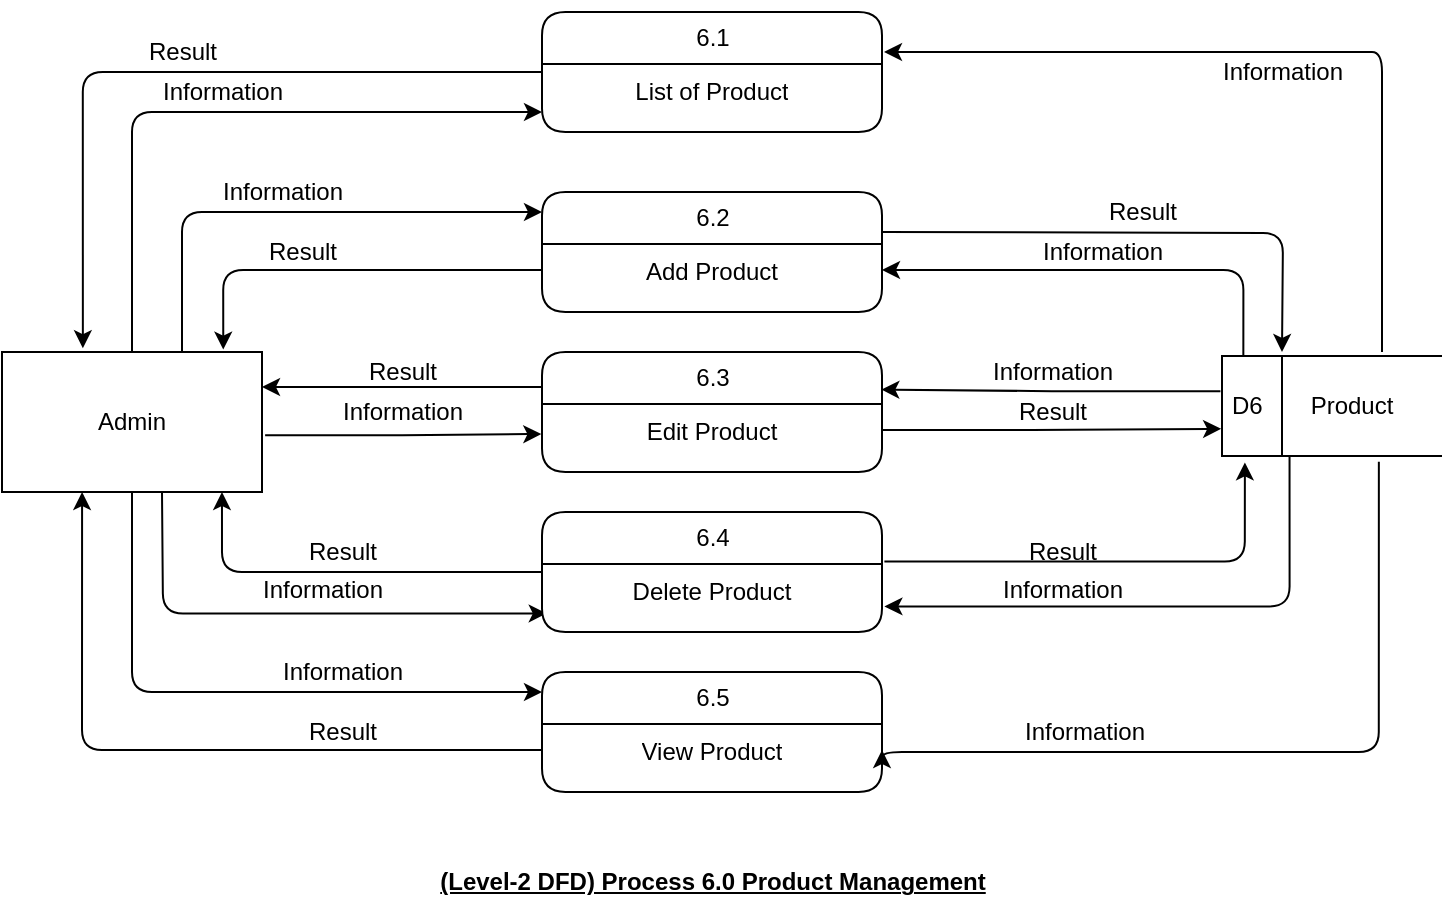 <mxfile version="15.2.7" type="device"><diagram id="R2P4qzbzp6_nHOtpJ_cJ" name="Page-1"><mxGraphModel dx="768" dy="474" grid="1" gridSize="10" guides="1" tooltips="1" connect="1" arrows="1" fold="1" page="1" pageScale="1" pageWidth="1100" pageHeight="850" math="0" shadow="0"><root><mxCell id="0"/><mxCell id="1" parent="0"/><mxCell id="2DTaBt75SUimM77BuOz8-2" value="Information" style="edgeStyle=orthogonalEdgeStyle;rounded=0;sketch=0;orthogonalLoop=1;jettySize=auto;entryX=-0.002;entryY=0.577;entryDx=0;entryDy=0;exitX=1.012;exitY=0.594;exitDx=0;exitDy=0;exitPerimeter=0;entryPerimeter=0;labelBackgroundColor=none;verticalAlign=middle;html=1;horizontal=1;labelPosition=center;verticalLabelPosition=middle;align=center;spacingLeft=0;jumpStyle=none;shadow=0;startSize=2;fontColor=#000000;fontFamily=Helvetica;fontSize=12;" parent="1" source="2DTaBt75SUimM77BuOz8-11" target="2DTaBt75SUimM77BuOz8-17" edge="1"><mxGeometry x="-0.004" y="11" relative="1" as="geometry"><mxPoint as="offset"/></mxGeometry></mxCell><mxCell id="2DTaBt75SUimM77BuOz8-3" value="Result" style="edgeStyle=orthogonalEdgeStyle;rounded=1;sketch=0;orthogonalLoop=1;jettySize=auto;html=1;entryX=0.311;entryY=-0.027;entryDx=0;entryDy=0;entryPerimeter=0;labelBackgroundColor=none;fontColor=#000000;fontFamily=Helvetica;fontSize=12;" parent="1" source="2DTaBt75SUimM77BuOz8-4" target="2DTaBt75SUimM77BuOz8-11" edge="1"><mxGeometry x="-0.021" y="-10" relative="1" as="geometry"><mxPoint as="offset"/></mxGeometry></mxCell><mxCell id="2DTaBt75SUimM77BuOz8-4" value="6.1" style="swimlane;html=1;fontStyle=0;childLayout=stackLayout;horizontal=1;startSize=26;horizontalStack=0;resizeParent=1;resizeLast=0;collapsible=1;marginBottom=0;swimlaneFillColor=#ffffff;align=center;rounded=1;shadow=0;comic=0;labelBackgroundColor=none;strokeWidth=1;fontFamily=Helvetica;fontSize=12;fontColor=#000000;" parent="1" vertex="1"><mxGeometry x="360" y="40" width="170" height="60" as="geometry"/></mxCell><mxCell id="2DTaBt75SUimM77BuOz8-5" value="&lt;font style=&quot;font-size: 12px;&quot;&gt;&lt;span style=&quot;font-size: 12px;&quot;&gt;List of Product&lt;/span&gt;&lt;/font&gt;" style="text;html=1;strokeColor=none;fillColor=none;spacingLeft=4;spacingRight=4;whiteSpace=wrap;overflow=hidden;rotatable=0;points=[[0,0.5],[1,0.5]];portConstraint=eastwest;fontColor=#000000;align=center;fontFamily=Helvetica;fontSize=12;" parent="2DTaBt75SUimM77BuOz8-4" vertex="1"><mxGeometry y="26" width="170" height="26" as="geometry"/></mxCell><mxCell id="2DTaBt75SUimM77BuOz8-6" value="&lt;p class=&quot;MsoNormal&quot; style=&quot;font-size: 12px;&quot;&gt;&lt;font style=&quot;font-size: 12px;&quot;&gt;&lt;span style=&quot;font-size: 12px;&quot;&gt;&lt;b style=&quot;font-size: 12px;&quot;&gt;&lt;u style=&quot;font-size: 12px;&quot;&gt;(Level-2 DFD) Process 6.0 Product Management&lt;/u&gt;&lt;/b&gt;&lt;/span&gt;&lt;/font&gt;&lt;br style=&quot;font-size: 12px;&quot;&gt;&lt;/p&gt;" style="text;html=1;align=center;verticalAlign=middle;resizable=0;points=[];autosize=1;strokeColor=none;fontColor=#000000;fontFamily=Helvetica;fontSize=12;" parent="1" vertex="1"><mxGeometry x="300" y="455" width="290" height="40" as="geometry"/></mxCell><mxCell id="2DTaBt75SUimM77BuOz8-7" value="Information" style="edgeStyle=orthogonalEdgeStyle;curved=0;rounded=1;sketch=0;orthogonalLoop=1;jettySize=auto;html=1;entryX=0.014;entryY=0.951;entryDx=0;entryDy=0;entryPerimeter=0;labelBackgroundColor=none;fontColor=#000000;fontFamily=Helvetica;fontSize=12;" parent="1" target="2DTaBt75SUimM77BuOz8-20" edge="1"><mxGeometry x="0.112" y="12" relative="1" as="geometry"><mxPoint x="170" y="280" as="sourcePoint"/><mxPoint as="offset"/></mxGeometry></mxCell><mxCell id="2DTaBt75SUimM77BuOz8-8" value="Information" style="edgeStyle=orthogonalEdgeStyle;curved=0;rounded=1;sketch=0;orthogonalLoop=1;jettySize=auto;html=1;labelBackgroundColor=none;fontColor=#000000;fontFamily=Helvetica;fontSize=12;" parent="1" source="2DTaBt75SUimM77BuOz8-11" edge="1"><mxGeometry x="0.344" y="10" relative="1" as="geometry"><mxPoint x="360" y="380" as="targetPoint"/><Array as="points"><mxPoint x="155" y="380"/><mxPoint x="360" y="380"/></Array><mxPoint as="offset"/></mxGeometry></mxCell><mxCell id="2DTaBt75SUimM77BuOz8-9" value="Information" style="edgeStyle=orthogonalEdgeStyle;rounded=1;sketch=0;orthogonalLoop=1;jettySize=auto;html=1;labelBackgroundColor=none;fontColor=#000000;fontFamily=Helvetica;fontSize=12;" parent="1" edge="1"><mxGeometry x="0.015" y="10" relative="1" as="geometry"><mxPoint x="360" y="90" as="targetPoint"/><Array as="points"><mxPoint x="155" y="90"/><mxPoint x="360" y="90"/></Array><mxPoint x="155" y="210.0" as="sourcePoint"/><mxPoint as="offset"/></mxGeometry></mxCell><mxCell id="2DTaBt75SUimM77BuOz8-10" value="Information" style="edgeStyle=orthogonalEdgeStyle;jumpStyle=none;orthogonalLoop=1;jettySize=auto;html=1;entryX=0;entryY=0.167;entryDx=0;entryDy=0;entryPerimeter=0;shadow=0;labelBackgroundColor=none;rounded=1;fontColor=#000000;fontFamily=Helvetica;fontSize=12;" parent="1" source="2DTaBt75SUimM77BuOz8-11" target="2DTaBt75SUimM77BuOz8-13" edge="1"><mxGeometry x="-0.04" y="10" relative="1" as="geometry"><Array as="points"><mxPoint x="180" y="140"/></Array><mxPoint as="offset"/></mxGeometry></mxCell><mxCell id="2DTaBt75SUimM77BuOz8-11" value="&lt;font style=&quot;font-size: 12px;&quot;&gt;Admin&lt;/font&gt;" style="rounded=0;whiteSpace=wrap;html=1;fontColor=#000000;fontFamily=Helvetica;fontSize=12;" parent="1" vertex="1"><mxGeometry x="90" y="210" width="130" height="70" as="geometry"/></mxCell><mxCell id="2DTaBt75SUimM77BuOz8-12" value="Result" style="edgeStyle=orthogonalEdgeStyle;curved=0;rounded=1;sketch=0;orthogonalLoop=1;jettySize=auto;html=1;labelBackgroundColor=none;fontColor=#000000;fontFamily=Helvetica;fontSize=12;" parent="1" edge="1"><mxGeometry y="10" relative="1" as="geometry"><mxPoint x="530" y="150" as="sourcePoint"/><mxPoint x="730" y="210" as="targetPoint"/><mxPoint as="offset"/></mxGeometry></mxCell><mxCell id="2DTaBt75SUimM77BuOz8-13" value="6.2" style="swimlane;html=1;fontStyle=0;childLayout=stackLayout;horizontal=1;startSize=26;horizontalStack=0;resizeParent=1;resizeLast=0;collapsible=1;marginBottom=0;swimlaneFillColor=#ffffff;align=center;rounded=1;shadow=0;comic=0;labelBackgroundColor=none;strokeWidth=1;fontFamily=Helvetica;fontSize=12;fontColor=#000000;" parent="1" vertex="1"><mxGeometry x="360" y="130" width="170" height="60" as="geometry"/></mxCell><mxCell id="2DTaBt75SUimM77BuOz8-14" value="&lt;span id=&quot;docs-internal-guid-f91e8f93-7fff-7fc4-d953-1c8a1edfba7c&quot; style=&quot;font-size: 12px;&quot;&gt;&lt;span style=&quot;font-size: 12px; background-color: transparent; vertical-align: baseline;&quot;&gt;Add&amp;nbsp;&lt;/span&gt;&lt;/span&gt;&lt;span style=&quot;font-size: 12px;&quot;&gt;Product&lt;/span&gt;" style="text;html=1;strokeColor=none;fillColor=none;spacingLeft=4;spacingRight=4;whiteSpace=wrap;overflow=hidden;rotatable=0;points=[[0,0.5],[1,0.5]];portConstraint=eastwest;fontColor=#000000;align=center;fontFamily=Helvetica;fontSize=12;" parent="2DTaBt75SUimM77BuOz8-13" vertex="1"><mxGeometry y="26" width="170" height="26" as="geometry"/></mxCell><mxCell id="2DTaBt75SUimM77BuOz8-15" value="Result" style="edgeStyle=orthogonalEdgeStyle;curved=0;rounded=1;sketch=0;orthogonalLoop=1;jettySize=auto;html=1;entryX=1;entryY=0.25;entryDx=0;entryDy=0;exitX=0;exitY=0.292;exitDx=0;exitDy=0;exitPerimeter=0;labelBackgroundColor=none;fontColor=#000000;fontFamily=Helvetica;fontSize=12;" parent="1" source="2DTaBt75SUimM77BuOz8-16" target="2DTaBt75SUimM77BuOz8-11" edge="1"><mxGeometry y="-8" relative="1" as="geometry"><mxPoint x="223" y="235" as="targetPoint"/><mxPoint as="offset"/></mxGeometry></mxCell><mxCell id="2DTaBt75SUimM77BuOz8-16" value="6.3" style="swimlane;html=1;fontStyle=0;childLayout=stackLayout;horizontal=1;startSize=26;horizontalStack=0;resizeParent=1;resizeLast=0;collapsible=1;marginBottom=0;swimlaneFillColor=#ffffff;align=center;rounded=1;shadow=0;comic=0;labelBackgroundColor=none;strokeWidth=1;fontFamily=Helvetica;fontSize=12;fontColor=#000000;" parent="1" vertex="1"><mxGeometry x="360" y="210" width="170" height="60" as="geometry"/></mxCell><mxCell id="2DTaBt75SUimM77BuOz8-17" value="&lt;span id=&quot;docs-internal-guid-7f49682c-7fff-a4d6-9a9d-0c810e85ffbc&quot; style=&quot;font-size: 12px;&quot;&gt;&lt;span style=&quot;font-size: 12px; background-color: transparent; vertical-align: baseline;&quot;&gt;Edit&amp;nbsp;&lt;/span&gt;&lt;/span&gt;&lt;span style=&quot;font-size: 12px;&quot;&gt;Product&lt;/span&gt;" style="text;html=1;strokeColor=none;fillColor=none;spacingLeft=4;spacingRight=4;whiteSpace=wrap;overflow=hidden;rotatable=0;points=[[0,0.5],[1,0.5]];portConstraint=eastwest;fontColor=#000000;align=center;fontFamily=Helvetica;fontSize=12;" parent="2DTaBt75SUimM77BuOz8-16" vertex="1"><mxGeometry y="26" width="170" height="26" as="geometry"/></mxCell><mxCell id="2DTaBt75SUimM77BuOz8-18" value="Result" style="edgeStyle=orthogonalEdgeStyle;curved=0;rounded=1;sketch=0;orthogonalLoop=1;jettySize=auto;html=1;entryX=0.846;entryY=1;entryDx=0;entryDy=0;entryPerimeter=0;labelBackgroundColor=none;fontColor=#000000;fontFamily=Helvetica;fontSize=12;" parent="1" source="2DTaBt75SUimM77BuOz8-19" target="2DTaBt75SUimM77BuOz8-11" edge="1"><mxGeometry y="-10" relative="1" as="geometry"><mxPoint as="offset"/></mxGeometry></mxCell><mxCell id="2DTaBt75SUimM77BuOz8-19" value="6.4" style="swimlane;html=1;fontStyle=0;childLayout=stackLayout;horizontal=1;startSize=26;horizontalStack=0;resizeParent=1;resizeLast=0;collapsible=1;marginBottom=0;swimlaneFillColor=#ffffff;align=center;rounded=1;shadow=0;comic=0;labelBackgroundColor=none;strokeWidth=1;fontFamily=Helvetica;fontSize=12;fontColor=#000000;" parent="1" vertex="1"><mxGeometry x="360" y="290" width="170" height="60" as="geometry"/></mxCell><mxCell id="2DTaBt75SUimM77BuOz8-20" value="&lt;span id=&quot;docs-internal-guid-ec00c497-7fff-d599-0a47-b24389822d92&quot; style=&quot;font-size: 12px;&quot;&gt;&lt;span style=&quot;font-size: 12px; background-color: transparent; vertical-align: baseline;&quot;&gt;Delete&amp;nbsp;&lt;/span&gt;&lt;/span&gt;&lt;span style=&quot;font-size: 12px;&quot;&gt;Product&lt;/span&gt;" style="text;html=1;strokeColor=none;fillColor=none;spacingLeft=4;spacingRight=4;whiteSpace=wrap;overflow=hidden;rotatable=0;points=[[0,0.5],[1,0.5]];portConstraint=eastwest;fontColor=#000000;align=center;fontFamily=Helvetica;fontSize=12;" parent="2DTaBt75SUimM77BuOz8-19" vertex="1"><mxGeometry y="26" width="170" height="26" as="geometry"/></mxCell><mxCell id="2DTaBt75SUimM77BuOz8-21" value="6.5" style="swimlane;html=1;fontStyle=0;childLayout=stackLayout;horizontal=1;startSize=26;horizontalStack=0;resizeParent=1;resizeLast=0;collapsible=1;marginBottom=0;swimlaneFillColor=#ffffff;align=center;rounded=1;shadow=0;comic=0;labelBackgroundColor=none;strokeWidth=1;fontFamily=Helvetica;fontSize=12;fontColor=#000000;" parent="1" vertex="1"><mxGeometry x="360" y="370" width="170" height="60" as="geometry"/></mxCell><mxCell id="2DTaBt75SUimM77BuOz8-22" value="&lt;span id=&quot;docs-internal-guid-54e838d1-7fff-f729-35b7-6f94d2176117&quot; style=&quot;font-size: 12px;&quot;&gt;&lt;span style=&quot;font-size: 12px; background-color: transparent; vertical-align: baseline;&quot;&gt;View&amp;nbsp;&lt;/span&gt;&lt;/span&gt;&lt;span style=&quot;font-size: 12px;&quot;&gt;Product&lt;/span&gt;" style="text;html=1;strokeColor=none;fillColor=none;spacingLeft=4;spacingRight=4;whiteSpace=wrap;overflow=hidden;rotatable=0;points=[[0,0.5],[1,0.5]];portConstraint=eastwest;fontColor=#000000;align=center;fontFamily=Helvetica;fontSize=12;" parent="2DTaBt75SUimM77BuOz8-21" vertex="1"><mxGeometry y="26" width="170" height="26" as="geometry"/></mxCell><mxCell id="2DTaBt75SUimM77BuOz8-23" value="&#10;&#10;&lt;span style=&quot;font-size: 12px; font-style: normal; font-weight: 400; letter-spacing: normal; text-align: center; text-indent: 0px; text-transform: none; word-spacing: 0px; display: inline; float: none;&quot;&gt;Information&lt;/span&gt;&#10;&#10;" style="edgeStyle=orthogonalEdgeStyle;curved=0;rounded=1;sketch=0;orthogonalLoop=1;jettySize=auto;html=1;entryX=1;entryY=0.5;entryDx=0;entryDy=0;exitX=0.097;exitY=0;exitDx=0;exitDy=0;exitPerimeter=0;labelBackgroundColor=none;fontColor=#000000;fontFamily=Helvetica;fontSize=12;" parent="1" source="2DTaBt75SUimM77BuOz8-27" target="2DTaBt75SUimM77BuOz8-14" edge="1"><mxGeometry x="0.017" y="-9" relative="1" as="geometry"><mxPoint x="710" y="200" as="sourcePoint"/><mxPoint as="offset"/></mxGeometry></mxCell><mxCell id="2DTaBt75SUimM77BuOz8-24" value="&#10;&#10;&lt;span style=&quot;font-size: 12px; font-style: normal; font-weight: 400; letter-spacing: normal; text-align: center; text-indent: 0px; text-transform: none; word-spacing: 0px; display: inline; float: none;&quot;&gt;Information&lt;/span&gt;&#10;&#10;" style="edgeStyle=orthogonalEdgeStyle;curved=0;rounded=1;sketch=0;orthogonalLoop=1;jettySize=auto;html=1;entryX=0.998;entryY=0.313;entryDx=0;entryDy=0;entryPerimeter=0;exitX=-0.007;exitY=0.352;exitDx=0;exitDy=0;exitPerimeter=0;labelBackgroundColor=none;fontColor=#000000;fontFamily=Helvetica;fontSize=12;" parent="1" source="2DTaBt75SUimM77BuOz8-27" target="2DTaBt75SUimM77BuOz8-16" edge="1"><mxGeometry x="-0.002" y="-9" relative="1" as="geometry"><mxPoint as="offset"/></mxGeometry></mxCell><mxCell id="2DTaBt75SUimM77BuOz8-25" value="&#10;&#10;&lt;span style=&quot;font-size: 12px; font-style: normal; font-weight: 400; letter-spacing: normal; text-align: center; text-indent: 0px; text-transform: none; word-spacing: 0px; display: inline; float: none;&quot;&gt;Information&lt;/span&gt;&#10;&#10;" style="edgeStyle=orthogonalEdgeStyle;curved=0;rounded=1;sketch=0;orthogonalLoop=1;jettySize=auto;html=1;entryX=1.007;entryY=0.815;entryDx=0;entryDy=0;entryPerimeter=0;exitX=0.307;exitY=0.993;exitDx=0;exitDy=0;exitPerimeter=0;labelBackgroundColor=none;fontColor=#000000;fontFamily=Helvetica;fontSize=12;" parent="1" source="2DTaBt75SUimM77BuOz8-27" target="2DTaBt75SUimM77BuOz8-20" edge="1"><mxGeometry x="0.361" y="-8" relative="1" as="geometry"><mxPoint as="offset"/></mxGeometry></mxCell><mxCell id="2DTaBt75SUimM77BuOz8-26" value="&#10;&#10;&lt;span style=&quot;font-size: 12px; font-style: normal; font-weight: 400; letter-spacing: normal; text-align: center; text-indent: 0px; text-transform: none; word-spacing: 0px; display: inline; float: none;&quot;&gt;Information&lt;/span&gt;&#10;&#10;" style="edgeStyle=orthogonalEdgeStyle;curved=0;rounded=1;sketch=0;orthogonalLoop=1;jettySize=auto;html=1;exitX=0.713;exitY=1.057;exitDx=0;exitDy=0;exitPerimeter=0;labelBackgroundColor=none;entryX=1;entryY=0.5;entryDx=0;entryDy=0;fontColor=#000000;fontFamily=Helvetica;fontSize=12;" parent="1" source="2DTaBt75SUimM77BuOz8-27" target="2DTaBt75SUimM77BuOz8-22" edge="1"><mxGeometry x="0.482" y="-10" relative="1" as="geometry"><mxPoint x="533" y="410" as="targetPoint"/><Array as="points"><mxPoint x="778" y="410"/><mxPoint x="530" y="410"/></Array><mxPoint as="offset"/></mxGeometry></mxCell><mxCell id="2DTaBt75SUimM77BuOz8-27" value="D6" style="html=1;dashed=0;whitespace=wrap;shape=mxgraph.dfd.dataStoreID;align=left;spacingLeft=3;points=[[0,0],[0.5,0],[1,0],[0,0.5],[1,0.5],[0,1],[0.5,1],[1,1]];fontColor=#000000;fontFamily=Helvetica;fontSize=12;" parent="1" vertex="1"><mxGeometry x="700" y="212" width="110" height="50" as="geometry"/></mxCell><mxCell id="2DTaBt75SUimM77BuOz8-28" value="&#10;&#10;&lt;span style=&quot;font-size: 12px; font-style: normal; font-weight: 400; letter-spacing: normal; text-align: center; text-indent: 0px; text-transform: none; word-spacing: 0px; display: inline; float: none;&quot;&gt;Information&lt;/span&gt;&#10;&#10;" style="edgeStyle=orthogonalEdgeStyle;curved=0;rounded=1;sketch=0;orthogonalLoop=1;jettySize=auto;html=1;labelBackgroundColor=none;fontColor=#000000;fontFamily=Helvetica;fontSize=12;" parent="1" edge="1"><mxGeometry x="0.003" y="10" relative="1" as="geometry"><mxPoint x="780" y="210" as="sourcePoint"/><mxPoint x="531" y="60" as="targetPoint"/><Array as="points"><mxPoint x="770" y="60"/><mxPoint x="530" y="60"/></Array><mxPoint as="offset"/></mxGeometry></mxCell><mxCell id="2DTaBt75SUimM77BuOz8-29" value="Product" style="text;html=1;strokeColor=none;fillColor=none;align=center;verticalAlign=middle;whiteSpace=wrap;rounded=0;fontColor=#000000;fontFamily=Helvetica;fontSize=12;" parent="1" vertex="1"><mxGeometry x="740" y="227" width="50" height="20" as="geometry"/></mxCell><mxCell id="2DTaBt75SUimM77BuOz8-30" value="Result" style="edgeStyle=orthogonalEdgeStyle;curved=0;rounded=1;sketch=0;orthogonalLoop=1;jettySize=auto;html=1;entryX=-0.004;entryY=0.728;entryDx=0;entryDy=0;entryPerimeter=0;labelBackgroundColor=none;fontColor=#000000;fontFamily=Helvetica;fontSize=12;" parent="1" source="2DTaBt75SUimM77BuOz8-17" target="2DTaBt75SUimM77BuOz8-27" edge="1"><mxGeometry x="0.006" y="8" relative="1" as="geometry"><mxPoint as="offset"/></mxGeometry></mxCell><mxCell id="2DTaBt75SUimM77BuOz8-31" value="Result" style="edgeStyle=orthogonalEdgeStyle;curved=0;rounded=1;sketch=0;orthogonalLoop=1;jettySize=auto;html=1;entryX=0.104;entryY=1.064;entryDx=0;entryDy=0;entryPerimeter=0;exitX=1.007;exitY=-0.046;exitDx=0;exitDy=0;exitPerimeter=0;labelBackgroundColor=none;fontColor=#000000;fontFamily=Helvetica;fontSize=12;" parent="1" source="2DTaBt75SUimM77BuOz8-20" target="2DTaBt75SUimM77BuOz8-27" edge="1"><mxGeometry x="-0.227" y="5" relative="1" as="geometry"><mxPoint as="offset"/></mxGeometry></mxCell><mxCell id="2DTaBt75SUimM77BuOz8-32" value="Result" style="edgeStyle=orthogonalEdgeStyle;curved=0;rounded=1;sketch=0;orthogonalLoop=1;jettySize=auto;html=1;entryX=0.851;entryY=-0.017;entryDx=0;entryDy=0;entryPerimeter=0;labelBackgroundColor=none;fontColor=#000000;fontFamily=Helvetica;fontSize=12;" parent="1" source="2DTaBt75SUimM77BuOz8-14" target="2DTaBt75SUimM77BuOz8-11" edge="1"><mxGeometry x="0.205" y="-9" relative="1" as="geometry"><mxPoint as="offset"/></mxGeometry></mxCell><mxCell id="2DTaBt75SUimM77BuOz8-33" value="Result" style="edgeStyle=orthogonalEdgeStyle;curved=0;rounded=1;sketch=0;orthogonalLoop=1;jettySize=auto;html=1;entryX=0.308;entryY=1;entryDx=0;entryDy=0;entryPerimeter=0;labelBackgroundColor=none;fontColor=#000000;fontFamily=Helvetica;fontSize=12;" parent="1" source="2DTaBt75SUimM77BuOz8-22" target="2DTaBt75SUimM77BuOz8-11" edge="1"><mxGeometry x="-0.443" y="-9" relative="1" as="geometry"><mxPoint as="offset"/></mxGeometry></mxCell></root></mxGraphModel></diagram></mxfile>